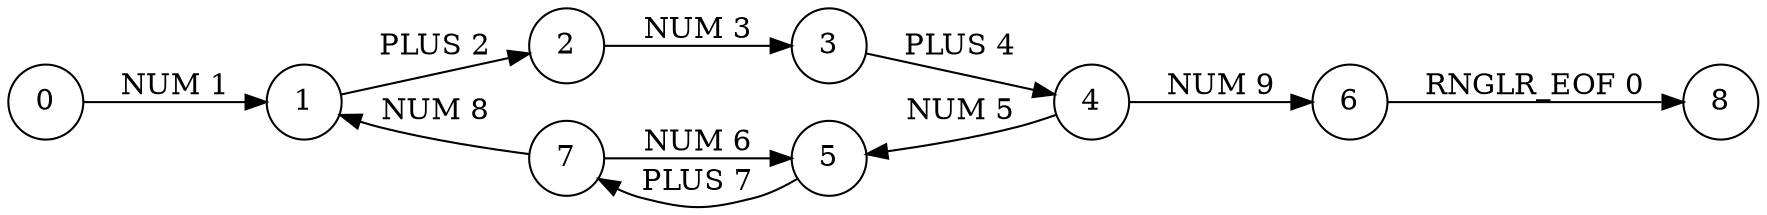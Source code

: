 digraph g
{
rankdir=LR
node [shape=circle]
0 -> 1 [label="NUM 1"]
1 -> 2 [label="PLUS 2"]
2 -> 3 [label="NUM 3"]
3 -> 4 [label="PLUS 4"]
4 -> 5 [label="NUM 5"]
7 -> 5 [label="NUM 6"]
5 -> 7 [label="PLUS 7"]
7 -> 1 [label="NUM 8"]
4 -> 6 [label="NUM 9"]
6 -> 8 [label="RNGLR_EOF 0"]
{rank = same; 3, 5 }
{rank = same; 2, 7 }
}
